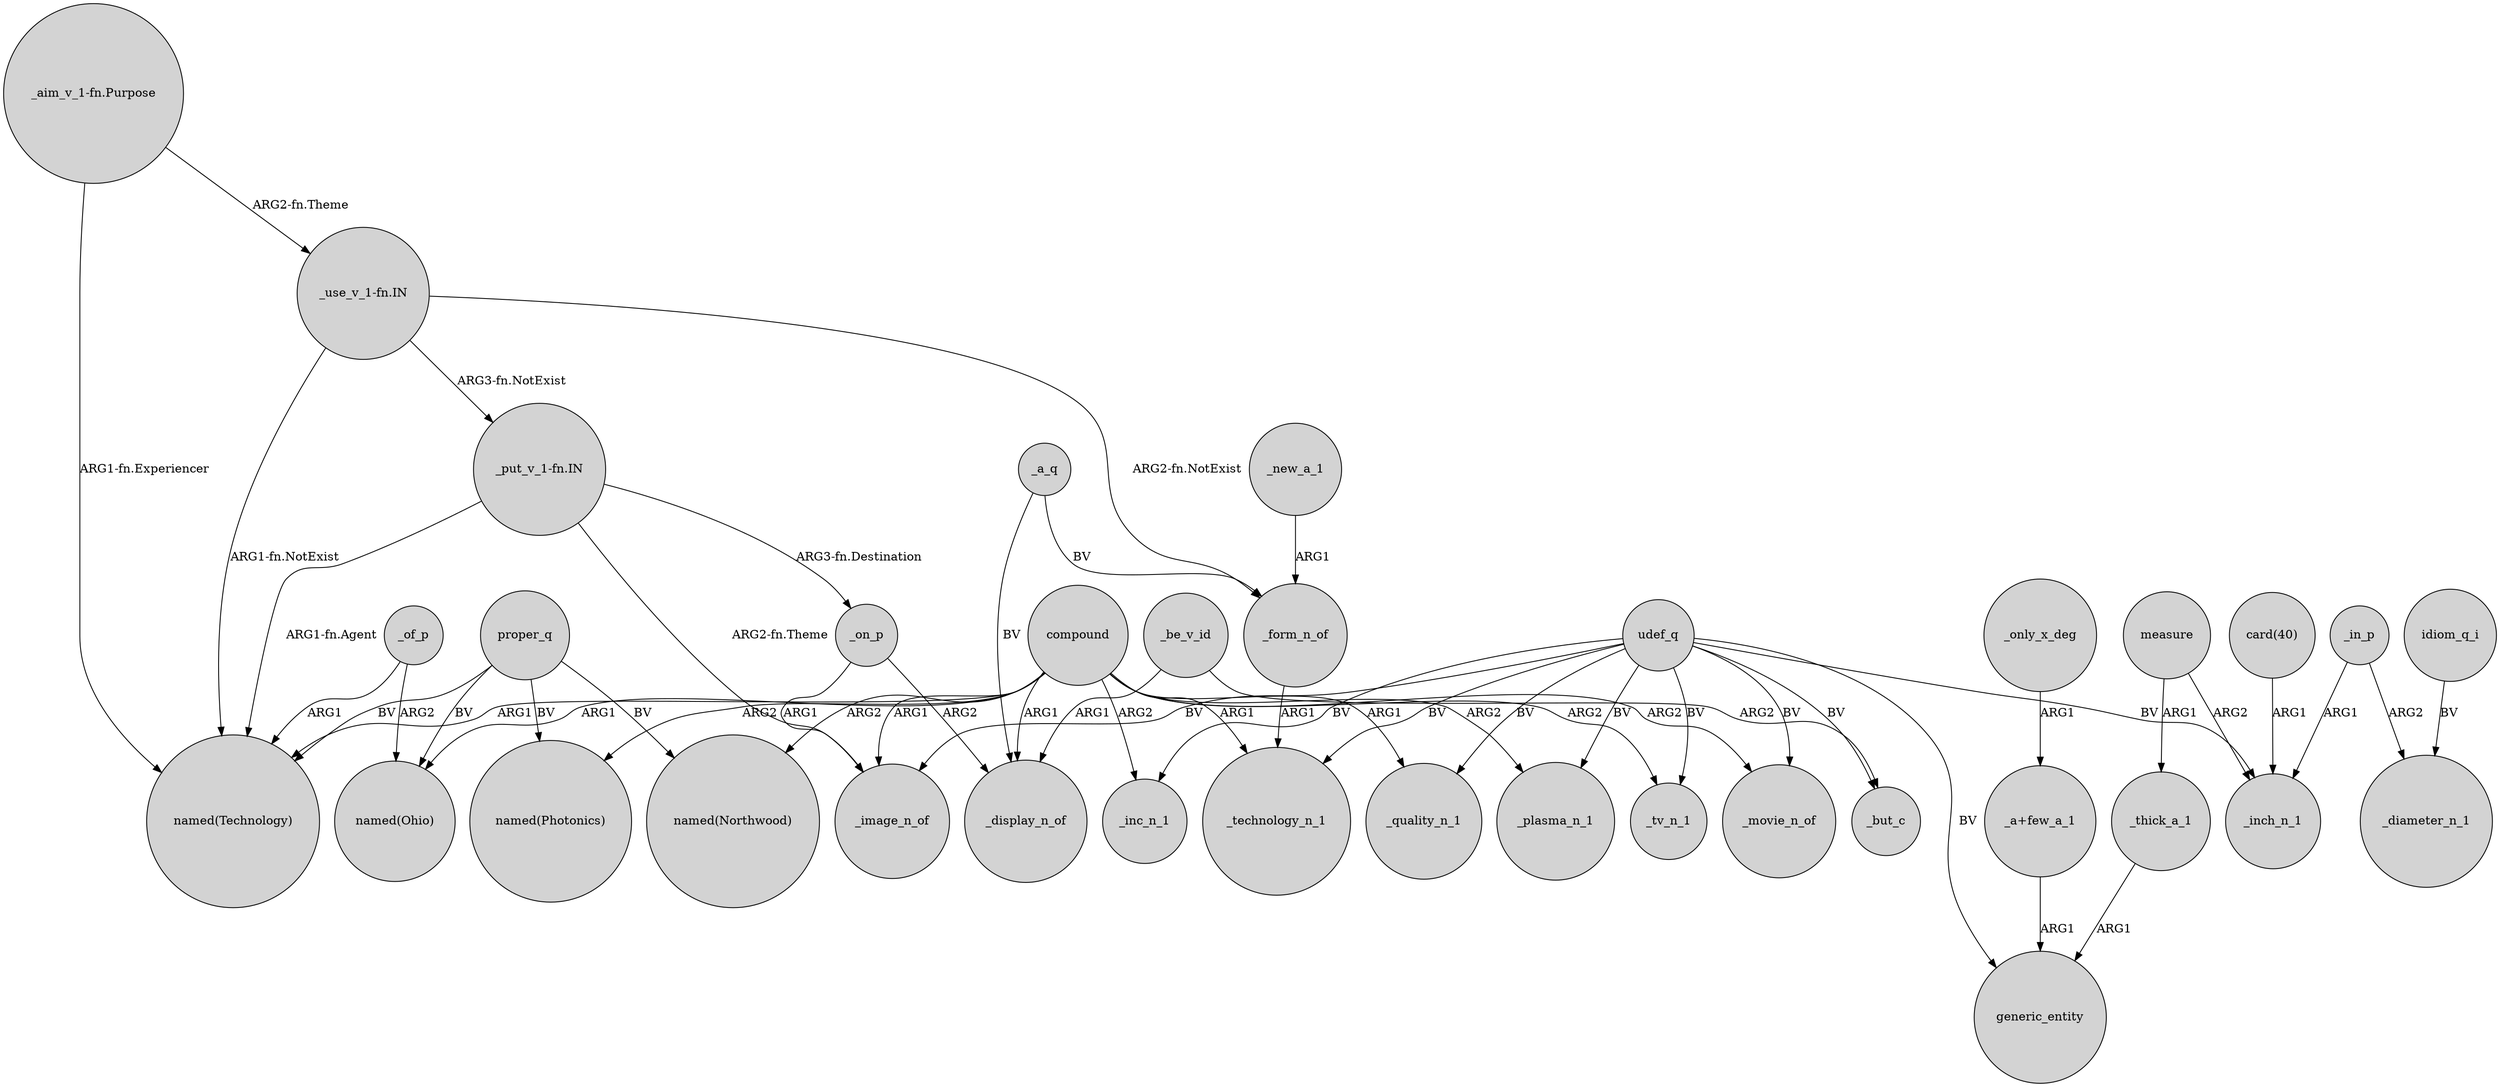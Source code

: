 digraph {
	node [shape=circle style=filled]
	compound -> "named(Ohio)" [label=ARG1]
	"_use_v_1-fn.IN" -> "_put_v_1-fn.IN" [label="ARG3-fn.NotExist"]
	udef_q -> _quality_n_1 [label=BV]
	"_use_v_1-fn.IN" -> "named(Technology)" [label="ARG1-fn.NotExist"]
	udef_q -> _inc_n_1 [label=BV]
	"_aim_v_1-fn.Purpose" -> "named(Technology)" [label="ARG1-fn.Experiencer"]
	compound -> _technology_n_1 [label=ARG1]
	compound -> _image_n_of [label=ARG1]
	compound -> _quality_n_1 [label=ARG1]
	udef_q -> generic_entity [label=BV]
	measure -> _thick_a_1 [label=ARG1]
	udef_q -> _inch_n_1 [label=BV]
	_of_p -> "named(Technology)" [label=ARG1]
	compound -> _tv_n_1 [label=ARG2]
	_in_p -> _inch_n_1 [label=ARG1]
	udef_q -> _tv_n_1 [label=BV]
	udef_q -> _plasma_n_1 [label=BV]
	"_aim_v_1-fn.Purpose" -> "_use_v_1-fn.IN" [label="ARG2-fn.Theme"]
	_new_a_1 -> _form_n_of [label=ARG1]
	compound -> "named(Technology)" [label=ARG1]
	proper_q -> "named(Photonics)" [label=BV]
	_a_q -> _form_n_of [label=BV]
	"_put_v_1-fn.IN" -> _on_p [label="ARG3-fn.Destination"]
	_be_v_id -> _display_n_of [label=ARG1]
	proper_q -> "named(Ohio)" [label=BV]
	measure -> _inch_n_1 [label=ARG2]
	_a_q -> _display_n_of [label=BV]
	"card(40)" -> _inch_n_1 [label=ARG1]
	_in_p -> _diameter_n_1 [label=ARG2]
	compound -> _movie_n_of [label=ARG2]
	udef_q -> _but_c [label=BV]
	"_put_v_1-fn.IN" -> _image_n_of [label="ARG2-fn.Theme"]
	compound -> _plasma_n_1 [label=ARG2]
	_thick_a_1 -> generic_entity [label=ARG1]
	compound -> _display_n_of [label=ARG1]
	"_a+few_a_1" -> generic_entity [label=ARG1]
	compound -> "named(Photonics)" [label=ARG2]
	_of_p -> "named(Ohio)" [label=ARG2]
	"_use_v_1-fn.IN" -> _form_n_of [label="ARG2-fn.NotExist"]
	_form_n_of -> _technology_n_1 [label=ARG1]
	proper_q -> "named(Northwood)" [label=BV]
	"_put_v_1-fn.IN" -> "named(Technology)" [label="ARG1-fn.Agent"]
	compound -> "named(Northwood)" [label=ARG2]
	_on_p -> _display_n_of [label=ARG2]
	udef_q -> _technology_n_1 [label=BV]
	_only_x_deg -> "_a+few_a_1" [label=ARG1]
	proper_q -> "named(Technology)" [label=BV]
	udef_q -> _image_n_of [label=BV]
	_on_p -> _image_n_of [label=ARG1]
	compound -> _inc_n_1 [label=ARG2]
	udef_q -> _movie_n_of [label=BV]
	idiom_q_i -> _diameter_n_1 [label=BV]
	_be_v_id -> _but_c [label=ARG2]
}
